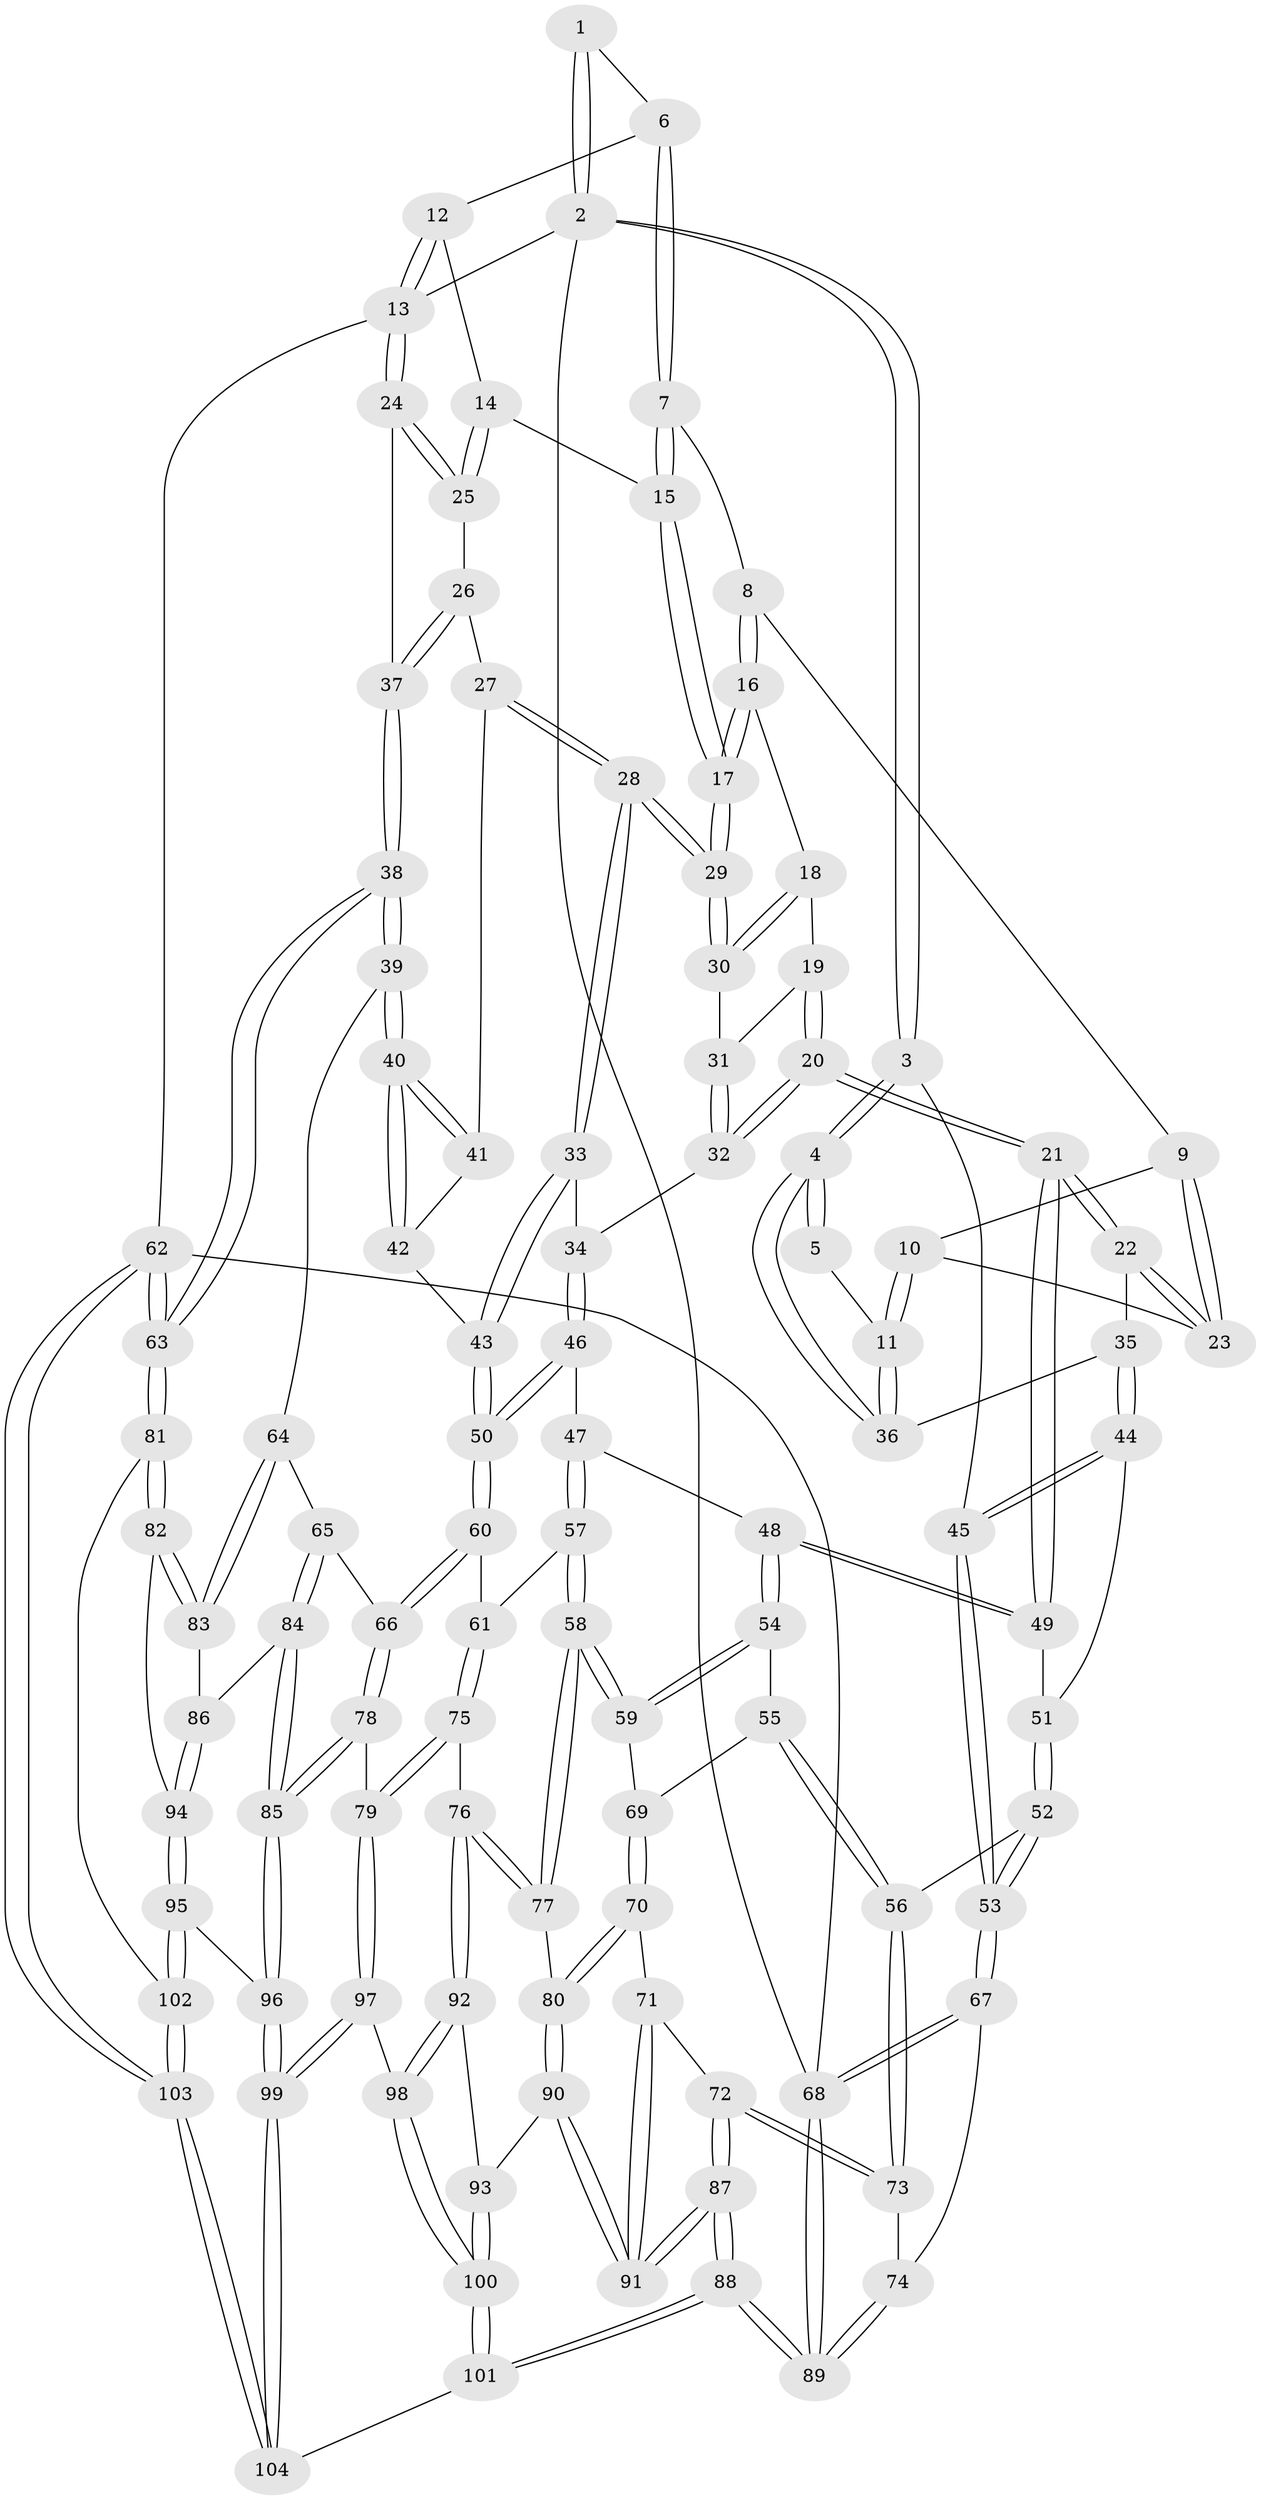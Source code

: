 // coarse degree distribution, {4: 0.4666666666666667, 2: 0.03333333333333333, 5: 0.36666666666666664, 3: 0.03333333333333333, 6: 0.08333333333333333, 8: 0.016666666666666666}
// Generated by graph-tools (version 1.1) at 2025/42/03/06/25 10:42:36]
// undirected, 104 vertices, 257 edges
graph export_dot {
graph [start="1"]
  node [color=gray90,style=filled];
  1 [pos="+0.3424427081754511+0"];
  2 [pos="+0+0"];
  3 [pos="+0+0.12296649185352197"];
  4 [pos="+0+0.13098815181452536"];
  5 [pos="+0.19563187148026204+0"];
  6 [pos="+0.3737959600464133+0"];
  7 [pos="+0.3821074214863763+0"];
  8 [pos="+0.38751372276065077+0"];
  9 [pos="+0.3432676754993616+0.024403180109223484"];
  10 [pos="+0.17869725444711543+0.13964524220500493"];
  11 [pos="+0.11816257264312183+0.14824053957278835"];
  12 [pos="+0.7664085119796115+0"];
  13 [pos="+1+0"];
  14 [pos="+0.7530321739627439+0.044579935681875016"];
  15 [pos="+0.6808805290014608+0.09437334264639598"];
  16 [pos="+0.48193508441704097+0.08717643264712366"];
  17 [pos="+0.6538838832662085+0.12507096125563175"];
  18 [pos="+0.4814164792334361+0.10453316614548779"];
  19 [pos="+0.4741448573854873+0.13897432501915613"];
  20 [pos="+0.38898837035097966+0.331756981012337"];
  21 [pos="+0.3777445912969698+0.3428849805646956"];
  22 [pos="+0.3267595932816391+0.2879610440250479"];
  23 [pos="+0.31111586986956313+0.17480572291352556"];
  24 [pos="+1+0.07172616653287156"];
  25 [pos="+0.8008195394190865+0.09201794721284297"];
  26 [pos="+0.8285652590830631+0.2524438691809167"];
  27 [pos="+0.8235516752602862+0.2583471332200555"];
  28 [pos="+0.6791438609662225+0.2857882252654004"];
  29 [pos="+0.6474937219043743+0.19490418932356168"];
  30 [pos="+0.5743704333526294+0.20005687129488575"];
  31 [pos="+0.5428943996262969+0.22071526680004794"];
  32 [pos="+0.5170694121391001+0.27804458291077466"];
  33 [pos="+0.6791153977521107+0.2858328665068682"];
  34 [pos="+0.6686196246982763+0.2916486214084454"];
  35 [pos="+0.09060786583437817+0.2399952058688704"];
  36 [pos="+0.051572426745789844+0.2007332077182766"];
  37 [pos="+1+0.19798651970748296"];
  38 [pos="+1+0.494021470018446"];
  39 [pos="+1+0.5051473988993918"];
  40 [pos="+0.9690007432468184+0.45204456752795347"];
  41 [pos="+0.8243987807098311+0.2623814624918021"];
  42 [pos="+0.8158735038661389+0.4330731802388471"];
  43 [pos="+0.7487854808490778+0.4714338161797513"];
  44 [pos="+0.11909907633298651+0.3960922199943993"];
  45 [pos="+0+0.40787760841808823"];
  46 [pos="+0.5827464958855446+0.40496413592113784"];
  47 [pos="+0.48061592348138754+0.4239216363011491"];
  48 [pos="+0.3838798168718116+0.36656212426744694"];
  49 [pos="+0.3782586359733663+0.35328351599981045"];
  50 [pos="+0.7184945489237644+0.5267018768463362"];
  51 [pos="+0.13608727923310585+0.43145736314627897"];
  52 [pos="+0.11157187054715606+0.5404127511652593"];
  53 [pos="+0+0.5882505298454199"];
  54 [pos="+0.3597500138701975+0.4328836168330824"];
  55 [pos="+0.15161773308992918+0.5593563395200979"];
  56 [pos="+0.13452944506220177+0.5578130443535806"];
  57 [pos="+0.5346391853382837+0.5720720958359218"];
  58 [pos="+0.3825288625121246+0.6584638642330655"];
  59 [pos="+0.3481584658727184+0.6058608885073086"];
  60 [pos="+0.7150417217034716+0.5650403700858561"];
  61 [pos="+0.5962299749462127+0.5983428181883518"];
  62 [pos="+1+1"];
  63 [pos="+1+0.8833349003081666"];
  64 [pos="+0.963382285748027+0.5990958769911179"];
  65 [pos="+0.7993015956016641+0.6359571071343221"];
  66 [pos="+0.7616701697817578+0.614211803356404"];
  67 [pos="+0+0.6593530595421309"];
  68 [pos="+0+1"];
  69 [pos="+0.22567591289199487+0.590230220030025"];
  70 [pos="+0.24139074470685118+0.7221668824795682"];
  71 [pos="+0.18275644106135994+0.7391819236922892"];
  72 [pos="+0.18275050700354145+0.7391819093369956"];
  73 [pos="+0.14809448998397842+0.7160718766948254"];
  74 [pos="+0.13075071854672446+0.7235381909885812"];
  75 [pos="+0.5691061021028184+0.7495266325350521"];
  76 [pos="+0.48044900697143145+0.7711231067076694"];
  77 [pos="+0.380894007469067+0.689281707442369"];
  78 [pos="+0.6343818601917275+0.7876555380731025"];
  79 [pos="+0.626598538154363+0.7884866069098214"];
  80 [pos="+0.338470907306289+0.7254849817550735"];
  81 [pos="+1+0.8510188955605272"];
  82 [pos="+0.9686728615351724+0.7971263807264343"];
  83 [pos="+0.9472473079003901+0.7490048169832962"];
  84 [pos="+0.8086452890713461+0.7450718169968837"];
  85 [pos="+0.7098500669754401+0.8147657249438975"];
  86 [pos="+0.8243137769673398+0.7637570346611787"];
  87 [pos="+0.12325070466646469+1"];
  88 [pos="+0+1"];
  89 [pos="+0+1"];
  90 [pos="+0.3132461622762561+0.829991568386745"];
  91 [pos="+0.276484365377845+0.8547725742907623"];
  92 [pos="+0.46524714426296837+0.8694952774328355"];
  93 [pos="+0.3535086923126447+0.8577149889973983"];
  94 [pos="+0.8547761721326597+0.8365305044923986"];
  95 [pos="+0.846939421407556+0.9143696222642044"];
  96 [pos="+0.7321532860419623+0.8784087519132114"];
  97 [pos="+0.5977171539829431+0.9136728839370771"];
  98 [pos="+0.48729838685833093+0.9336765479473724"];
  99 [pos="+0.6579926941328545+0.9576997635697778"];
  100 [pos="+0.3713167670656769+1"];
  101 [pos="+0.3588928273777464+1"];
  102 [pos="+0.8588808299315346+0.9389491011265698"];
  103 [pos="+0.8493653296265405+1"];
  104 [pos="+0.7630456168643758+1"];
  1 -- 2;
  1 -- 2;
  1 -- 6;
  2 -- 3;
  2 -- 3;
  2 -- 13;
  2 -- 68;
  3 -- 4;
  3 -- 4;
  3 -- 45;
  4 -- 5;
  4 -- 5;
  4 -- 36;
  4 -- 36;
  5 -- 11;
  6 -- 7;
  6 -- 7;
  6 -- 12;
  7 -- 8;
  7 -- 15;
  7 -- 15;
  8 -- 9;
  8 -- 16;
  8 -- 16;
  9 -- 10;
  9 -- 23;
  9 -- 23;
  10 -- 11;
  10 -- 11;
  10 -- 23;
  11 -- 36;
  11 -- 36;
  12 -- 13;
  12 -- 13;
  12 -- 14;
  13 -- 24;
  13 -- 24;
  13 -- 62;
  14 -- 15;
  14 -- 25;
  14 -- 25;
  15 -- 17;
  15 -- 17;
  16 -- 17;
  16 -- 17;
  16 -- 18;
  17 -- 29;
  17 -- 29;
  18 -- 19;
  18 -- 30;
  18 -- 30;
  19 -- 20;
  19 -- 20;
  19 -- 31;
  20 -- 21;
  20 -- 21;
  20 -- 32;
  20 -- 32;
  21 -- 22;
  21 -- 22;
  21 -- 49;
  21 -- 49;
  22 -- 23;
  22 -- 23;
  22 -- 35;
  24 -- 25;
  24 -- 25;
  24 -- 37;
  25 -- 26;
  26 -- 27;
  26 -- 37;
  26 -- 37;
  27 -- 28;
  27 -- 28;
  27 -- 41;
  28 -- 29;
  28 -- 29;
  28 -- 33;
  28 -- 33;
  29 -- 30;
  29 -- 30;
  30 -- 31;
  31 -- 32;
  31 -- 32;
  32 -- 34;
  33 -- 34;
  33 -- 43;
  33 -- 43;
  34 -- 46;
  34 -- 46;
  35 -- 36;
  35 -- 44;
  35 -- 44;
  37 -- 38;
  37 -- 38;
  38 -- 39;
  38 -- 39;
  38 -- 63;
  38 -- 63;
  39 -- 40;
  39 -- 40;
  39 -- 64;
  40 -- 41;
  40 -- 41;
  40 -- 42;
  40 -- 42;
  41 -- 42;
  42 -- 43;
  43 -- 50;
  43 -- 50;
  44 -- 45;
  44 -- 45;
  44 -- 51;
  45 -- 53;
  45 -- 53;
  46 -- 47;
  46 -- 50;
  46 -- 50;
  47 -- 48;
  47 -- 57;
  47 -- 57;
  48 -- 49;
  48 -- 49;
  48 -- 54;
  48 -- 54;
  49 -- 51;
  50 -- 60;
  50 -- 60;
  51 -- 52;
  51 -- 52;
  52 -- 53;
  52 -- 53;
  52 -- 56;
  53 -- 67;
  53 -- 67;
  54 -- 55;
  54 -- 59;
  54 -- 59;
  55 -- 56;
  55 -- 56;
  55 -- 69;
  56 -- 73;
  56 -- 73;
  57 -- 58;
  57 -- 58;
  57 -- 61;
  58 -- 59;
  58 -- 59;
  58 -- 77;
  58 -- 77;
  59 -- 69;
  60 -- 61;
  60 -- 66;
  60 -- 66;
  61 -- 75;
  61 -- 75;
  62 -- 63;
  62 -- 63;
  62 -- 103;
  62 -- 103;
  62 -- 68;
  63 -- 81;
  63 -- 81;
  64 -- 65;
  64 -- 83;
  64 -- 83;
  65 -- 66;
  65 -- 84;
  65 -- 84;
  66 -- 78;
  66 -- 78;
  67 -- 68;
  67 -- 68;
  67 -- 74;
  68 -- 89;
  68 -- 89;
  69 -- 70;
  69 -- 70;
  70 -- 71;
  70 -- 80;
  70 -- 80;
  71 -- 72;
  71 -- 91;
  71 -- 91;
  72 -- 73;
  72 -- 73;
  72 -- 87;
  72 -- 87;
  73 -- 74;
  74 -- 89;
  74 -- 89;
  75 -- 76;
  75 -- 79;
  75 -- 79;
  76 -- 77;
  76 -- 77;
  76 -- 92;
  76 -- 92;
  77 -- 80;
  78 -- 79;
  78 -- 85;
  78 -- 85;
  79 -- 97;
  79 -- 97;
  80 -- 90;
  80 -- 90;
  81 -- 82;
  81 -- 82;
  81 -- 102;
  82 -- 83;
  82 -- 83;
  82 -- 94;
  83 -- 86;
  84 -- 85;
  84 -- 85;
  84 -- 86;
  85 -- 96;
  85 -- 96;
  86 -- 94;
  86 -- 94;
  87 -- 88;
  87 -- 88;
  87 -- 91;
  87 -- 91;
  88 -- 89;
  88 -- 89;
  88 -- 101;
  88 -- 101;
  90 -- 91;
  90 -- 91;
  90 -- 93;
  92 -- 93;
  92 -- 98;
  92 -- 98;
  93 -- 100;
  93 -- 100;
  94 -- 95;
  94 -- 95;
  95 -- 96;
  95 -- 102;
  95 -- 102;
  96 -- 99;
  96 -- 99;
  97 -- 98;
  97 -- 99;
  97 -- 99;
  98 -- 100;
  98 -- 100;
  99 -- 104;
  99 -- 104;
  100 -- 101;
  100 -- 101;
  101 -- 104;
  102 -- 103;
  102 -- 103;
  103 -- 104;
  103 -- 104;
}
